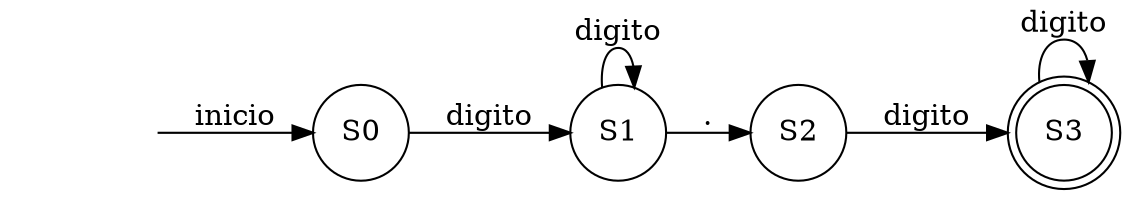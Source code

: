 digraph G{
rankdir = LR;
inicio[style="invis"];inicio->S0 [label="inicio"];
S0[label="S0"shape=circle];
S0 -> S1[label="digito"]
S1[label="S1"shape=circle];
S1 -> S1[label="digito"]
S1 -> S2[label="."]
S2[label="S2"shape=circle];
S2 -> S3[label="digito"]
S3[label="S3"shape=doublecircle];
S3 -> S3[label="digito"]
}